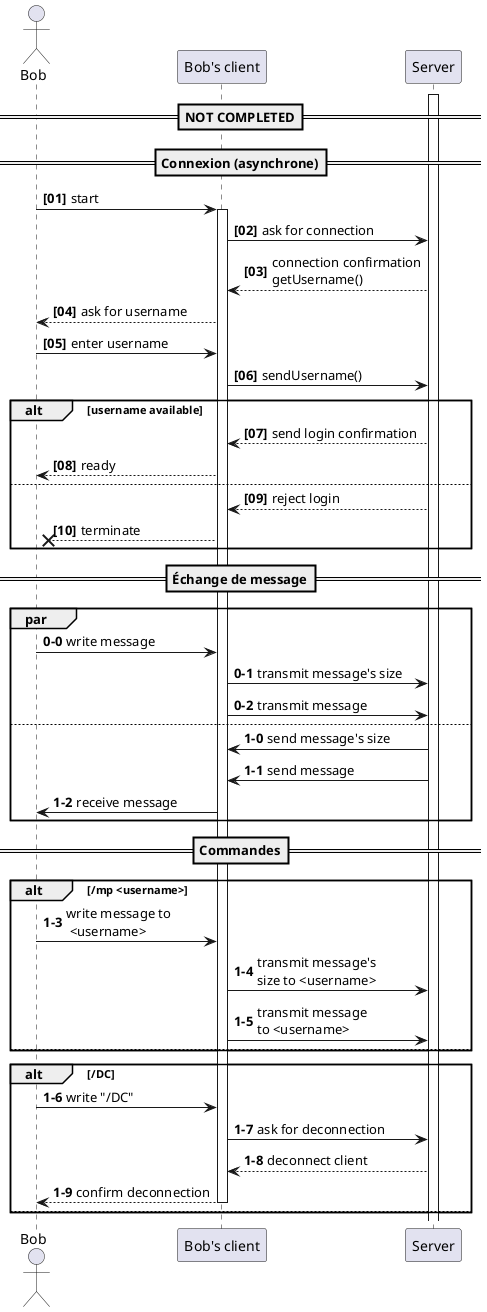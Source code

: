 @startuml protocole

skinparam responseMessageBelowArrow true

==NOT COMPLETED==
actor Bob 
participant "Bob's client" as Client1
participant Server

activate Server
==Connexion (asynchrone)==
autonumber "<b>[00]"
Bob -> Client1++: start
Client1 -> Server: ask for connection
Server --> Client1: connection confirmation\ngetUsername()
Client1 --> Bob: ask for username
Bob -> Client1: enter username
Client1 -> Server: sendUsername()
alt username available
Server --> Client1: send login confirmation
Client1 --> Bob: ready
else
Server --> Client1: reject login
Client1 --x Bob: terminate
end

==Échange de message==

par
autonumber 0-0
Bob -> Client1 : write message
Client1 -> Server: transmit message's size
Client1 -> Server: transmit message
else
autonumber 1-0
Server -> Client1: send message's size
Server -> Client1: send message
Client1 -> Bob: receive message
end
==Commandes==
alt /mp <username>
Bob -> Client1: write message to\n <username>
Client1 -> Server: transmit message's\nsize to <username>
Client1 -> Server: transmit message\nto <username>
else
end
alt /DC
Bob -> Client1: write "/DC"
Client1 -> Server: ask for deconnection
Server --> Client1: deconnect client
Client1 --> Bob--: confirm deconnection
else
end
@enduml